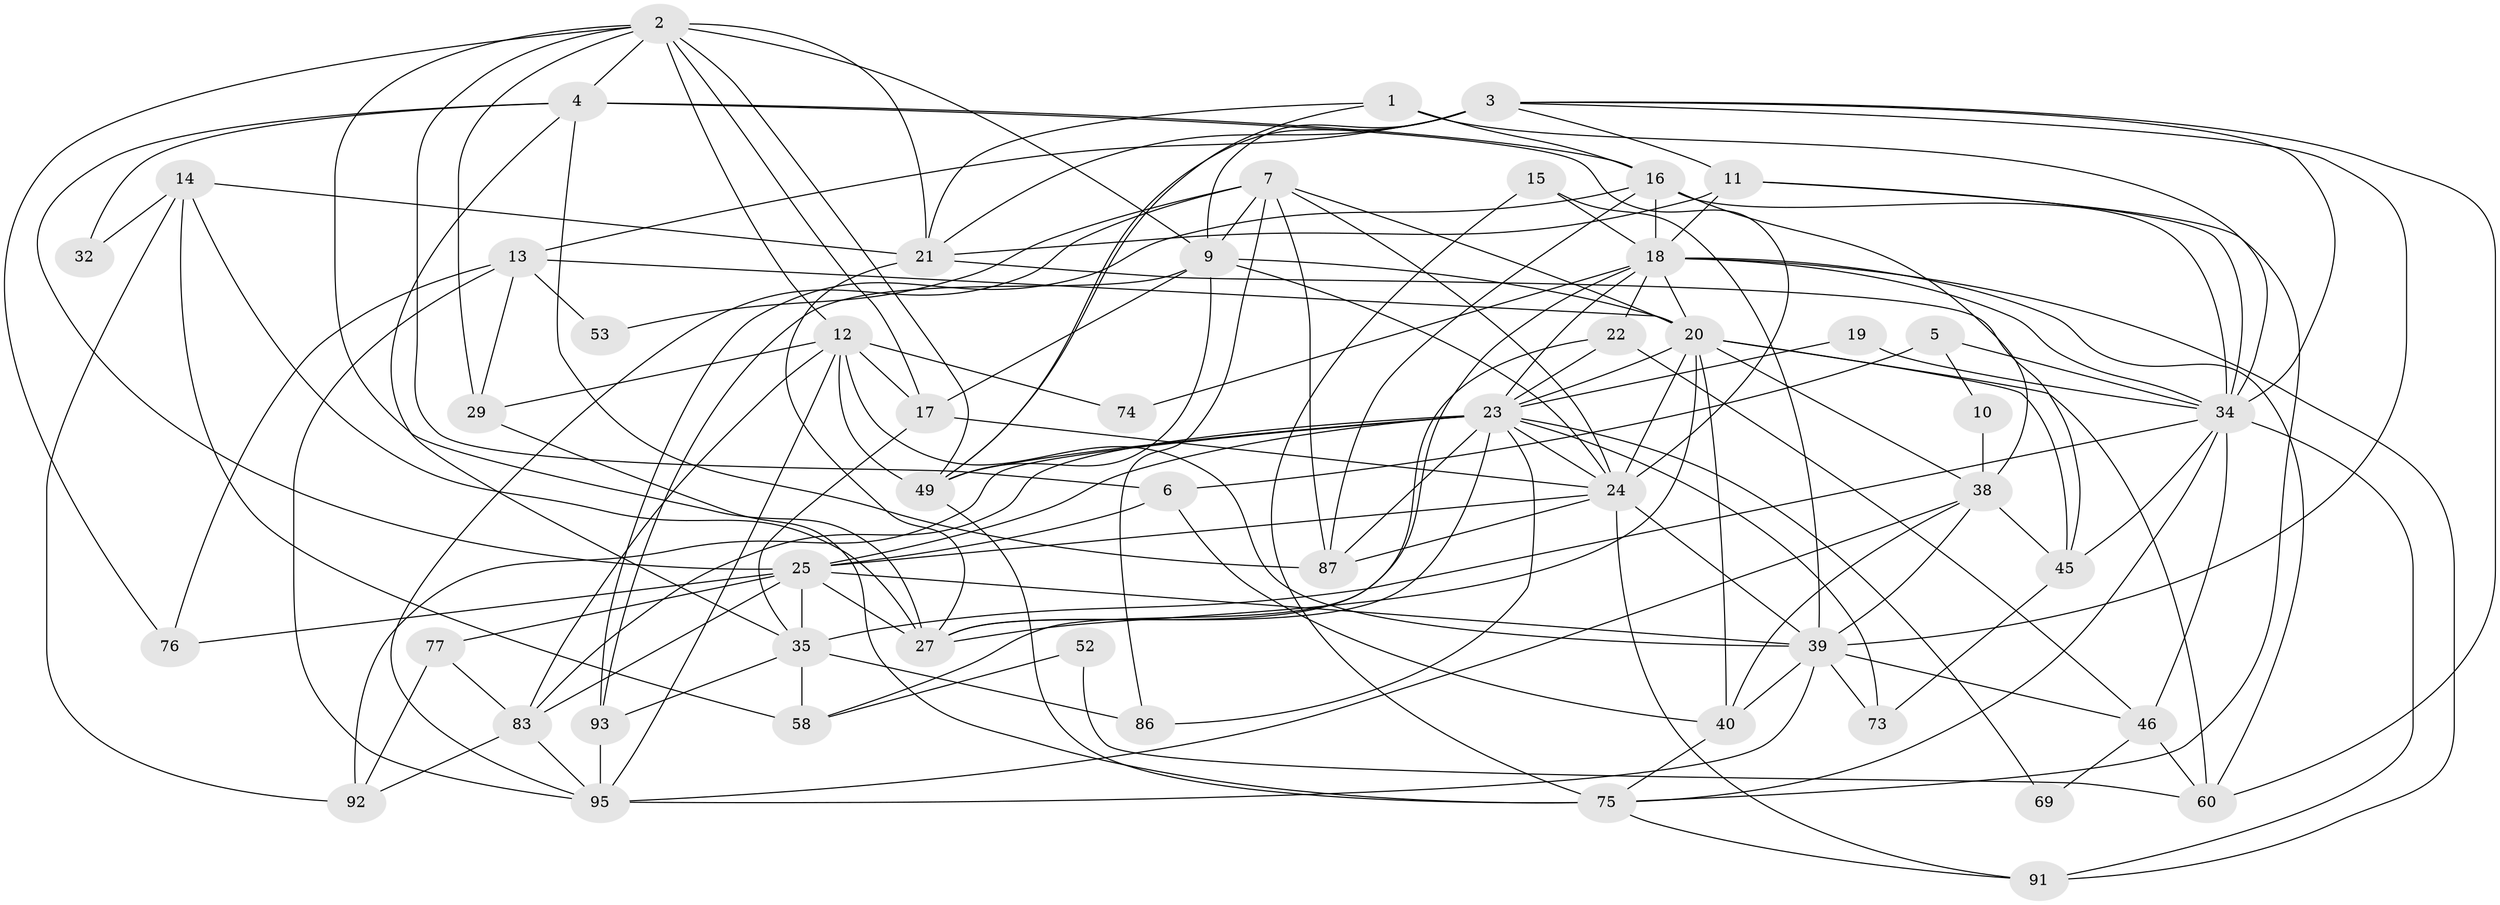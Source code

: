 // original degree distribution, {3: 0.2857142857142857, 4: 0.2857142857142857, 5: 0.20952380952380953, 6: 0.0761904761904762, 2: 0.10476190476190476, 7: 0.02857142857142857, 9: 0.009523809523809525}
// Generated by graph-tools (version 1.1) at 2025/18/03/04/25 18:18:29]
// undirected, 52 vertices, 149 edges
graph export_dot {
graph [start="1"]
  node [color=gray90,style=filled];
  1 [super="+67"];
  2 [super="+56+30+28"];
  3 [super="+8+42"];
  4 [super="+33+65"];
  5;
  6 [super="+100"];
  7 [super="+31+101"];
  9 [super="+47"];
  10;
  11 [super="+57"];
  12 [super="+41+79"];
  13 [super="+84"];
  14 [super="+99"];
  15;
  16 [super="+51+44"];
  17;
  18 [super="+63+98+71+66"];
  19;
  20 [super="+96+90"];
  21 [super="+37"];
  22 [super="+68"];
  23 [super="+26"];
  24 [super="+80+50"];
  25 [super="+62+82"];
  27 [super="+81"];
  29;
  32;
  34 [super="+36+43"];
  35 [super="+103+85"];
  38 [super="+48"];
  39 [super="+70"];
  40;
  45 [super="+104"];
  46 [super="+61"];
  49 [super="+78"];
  52;
  53;
  58;
  60 [super="+64+94"];
  69;
  73;
  74;
  75;
  76;
  77;
  83 [super="+105"];
  86;
  87;
  91;
  92;
  93;
  95 [super="+97"];
  1 -- 34;
  1 -- 21;
  1 -- 16;
  1 -- 49;
  2 -- 4;
  2 -- 17;
  2 -- 27;
  2 -- 6;
  2 -- 21;
  2 -- 76;
  2 -- 29;
  2 -- 12;
  2 -- 49;
  2 -- 9;
  3 -- 11;
  3 -- 21;
  3 -- 39;
  3 -- 49;
  3 -- 34;
  3 -- 13;
  3 -- 60;
  3 -- 9;
  4 -- 87;
  4 -- 32;
  4 -- 24;
  4 -- 35;
  4 -- 16;
  4 -- 25;
  5 -- 10;
  5 -- 34;
  5 -- 6;
  6 -- 25;
  6 -- 40;
  7 -- 86;
  7 -- 53 [weight=2];
  7 -- 87;
  7 -- 95;
  7 -- 9;
  7 -- 24;
  7 -- 20;
  9 -- 24;
  9 -- 49;
  9 -- 17;
  9 -- 20;
  9 -- 93;
  10 -- 38;
  11 -- 75;
  11 -- 34;
  11 -- 21;
  11 -- 18;
  12 -- 29;
  12 -- 95;
  12 -- 17;
  12 -- 39;
  12 -- 83;
  12 -- 74;
  12 -- 49;
  13 -- 20;
  13 -- 53;
  13 -- 76;
  13 -- 29;
  13 -- 95;
  14 -- 32;
  14 -- 58;
  14 -- 27;
  14 -- 92;
  14 -- 21;
  15 -- 75;
  15 -- 39;
  15 -- 18;
  16 -- 18 [weight=3];
  16 -- 93;
  16 -- 34;
  16 -- 38;
  16 -- 87;
  17 -- 24;
  17 -- 35;
  18 -- 34;
  18 -- 91;
  18 -- 74;
  18 -- 58;
  18 -- 23 [weight=2];
  18 -- 20;
  18 -- 60;
  18 -- 22;
  19 -- 23;
  19 -- 34;
  20 -- 24;
  20 -- 23;
  20 -- 38;
  20 -- 40;
  20 -- 27;
  20 -- 60;
  20 -- 45;
  21 -- 27;
  21 -- 45;
  22 -- 27;
  22 -- 46;
  22 -- 23;
  23 -- 92;
  23 -- 24;
  23 -- 83;
  23 -- 69;
  23 -- 73;
  23 -- 49;
  23 -- 86;
  23 -- 87;
  23 -- 25;
  23 -- 27;
  24 -- 91;
  24 -- 87;
  24 -- 25;
  24 -- 39;
  25 -- 27;
  25 -- 76;
  25 -- 83 [weight=2];
  25 -- 35;
  25 -- 77 [weight=2];
  25 -- 39;
  29 -- 75;
  34 -- 35;
  34 -- 75;
  34 -- 45;
  34 -- 46 [weight=2];
  34 -- 91;
  35 -- 58;
  35 -- 86;
  35 -- 93;
  38 -- 45;
  38 -- 40;
  38 -- 95;
  38 -- 39;
  39 -- 95;
  39 -- 73;
  39 -- 40;
  39 -- 46;
  40 -- 75;
  45 -- 73;
  46 -- 69;
  46 -- 60;
  49 -- 75;
  52 -- 58;
  52 -- 60;
  75 -- 91;
  77 -- 92;
  77 -- 83;
  83 -- 92;
  83 -- 95;
  93 -- 95;
}
